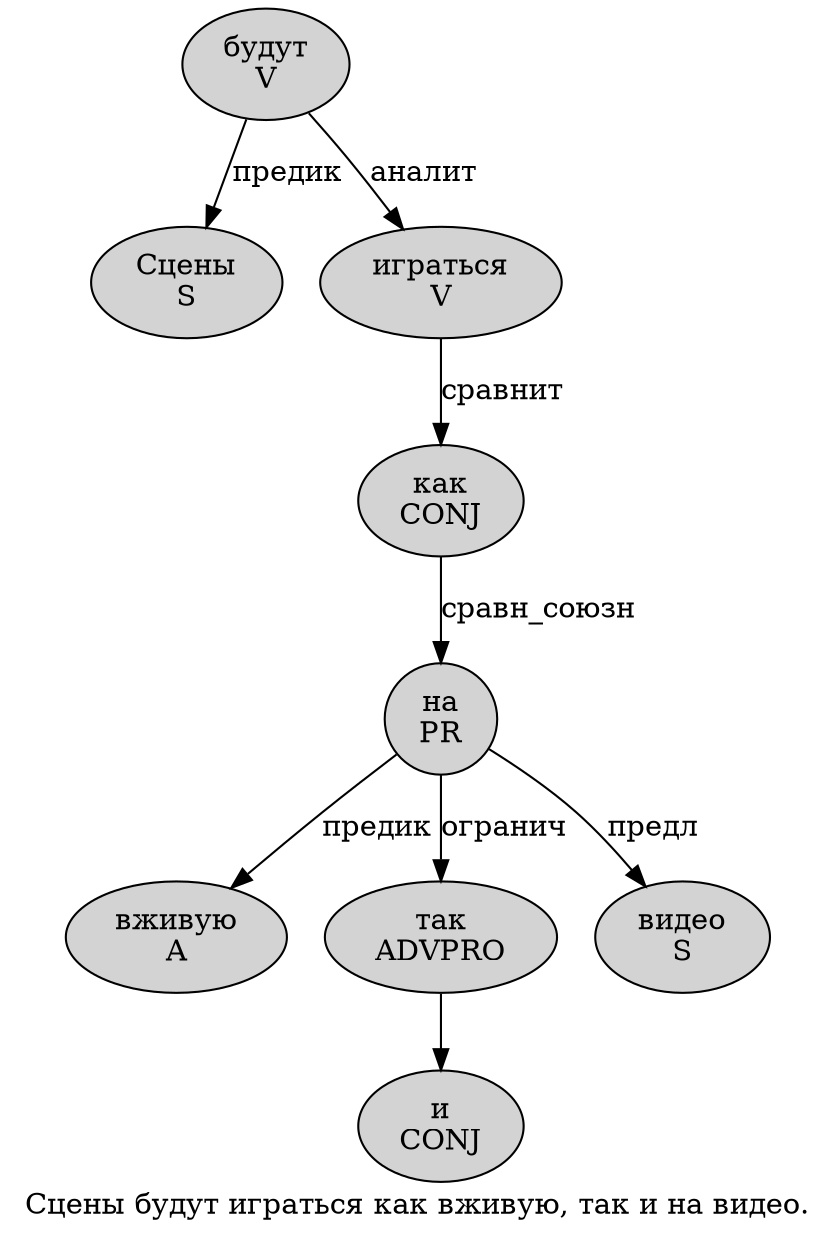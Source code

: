 digraph SENTENCE_669 {
	graph [label="Сцены будут играться как вживую, так и на видео."]
	node [style=filled]
		0 [label="Сцены
S" color="" fillcolor=lightgray penwidth=1 shape=ellipse]
		1 [label="будут
V" color="" fillcolor=lightgray penwidth=1 shape=ellipse]
		2 [label="играться
V" color="" fillcolor=lightgray penwidth=1 shape=ellipse]
		3 [label="как
CONJ" color="" fillcolor=lightgray penwidth=1 shape=ellipse]
		4 [label="вживую
A" color="" fillcolor=lightgray penwidth=1 shape=ellipse]
		6 [label="так
ADVPRO" color="" fillcolor=lightgray penwidth=1 shape=ellipse]
		7 [label="и
CONJ" color="" fillcolor=lightgray penwidth=1 shape=ellipse]
		8 [label="на
PR" color="" fillcolor=lightgray penwidth=1 shape=ellipse]
		9 [label="видео
S" color="" fillcolor=lightgray penwidth=1 shape=ellipse]
			6 -> 7
			2 -> 3 [label="сравнит"]
			3 -> 8 [label="сравн_союзн"]
			1 -> 0 [label="предик"]
			1 -> 2 [label="аналит"]
			8 -> 4 [label="предик"]
			8 -> 6 [label="огранич"]
			8 -> 9 [label="предл"]
}